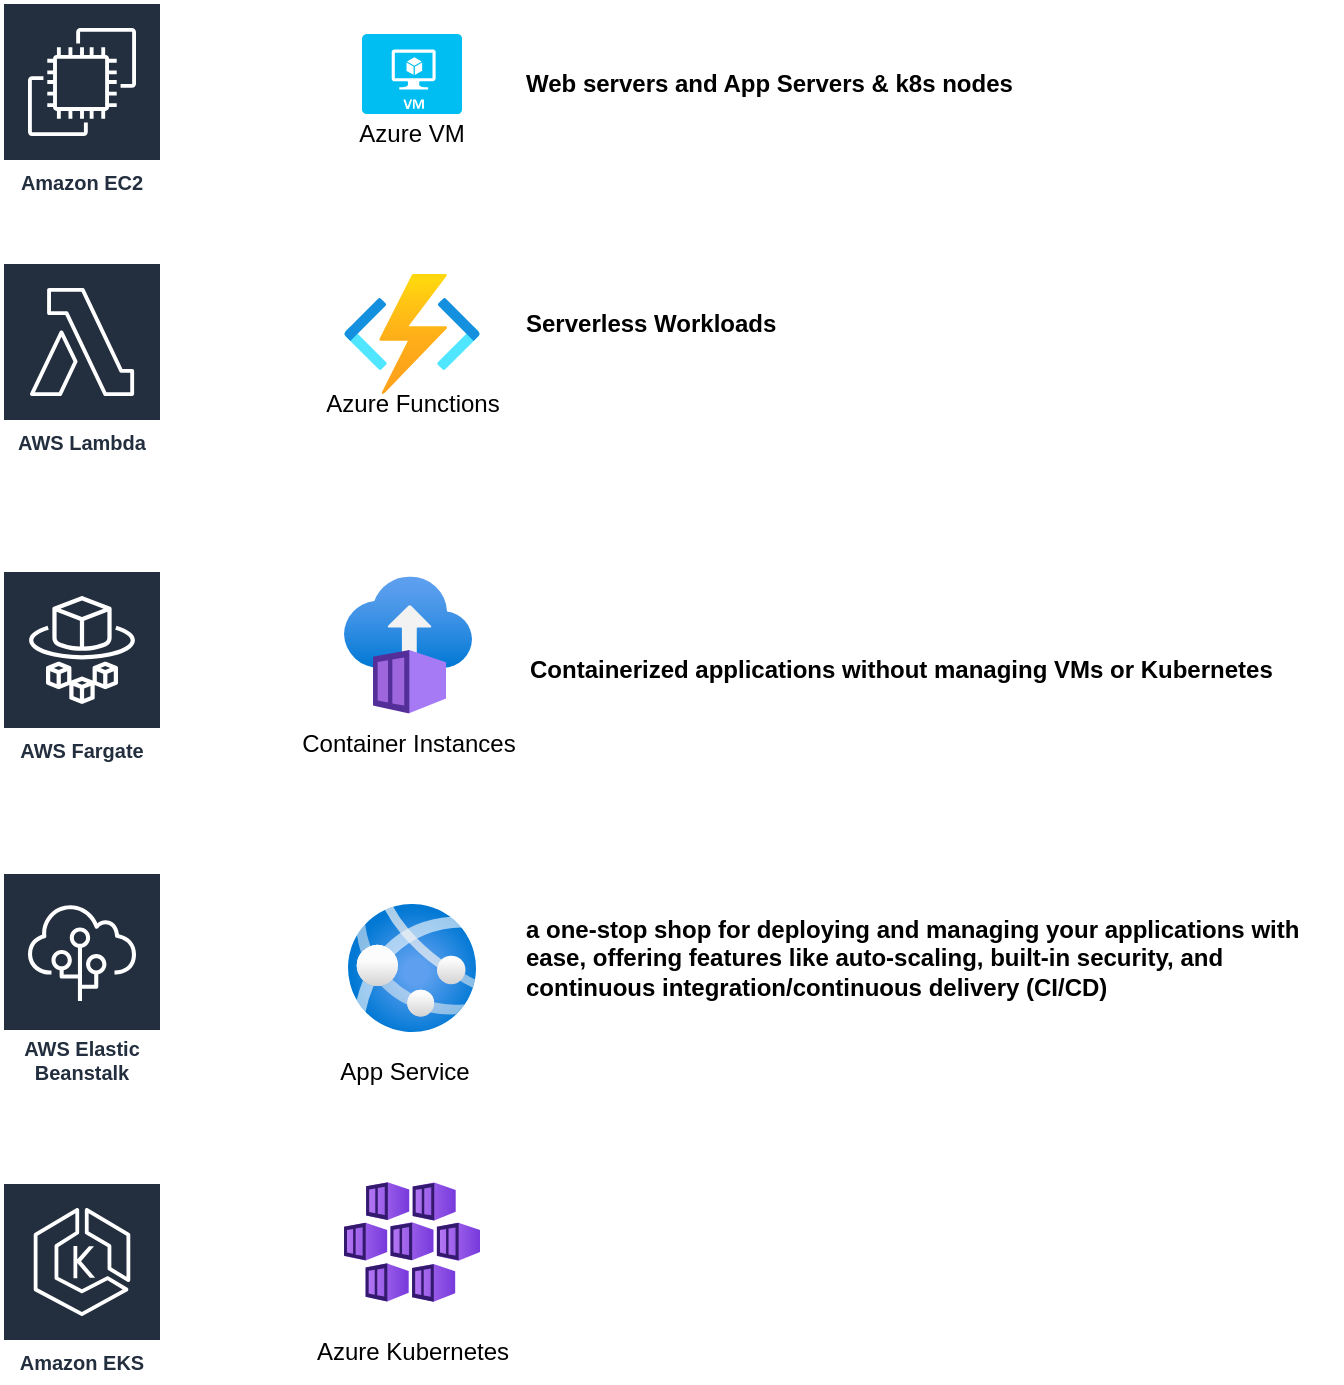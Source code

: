 <mxfile version="22.1.11" type="github">
  <diagram name="Page-1" id="L3U0tchyBG2r1No5ePam">
    <mxGraphModel dx="1434" dy="827" grid="1" gridSize="10" guides="1" tooltips="1" connect="1" arrows="1" fold="1" page="1" pageScale="1" pageWidth="827" pageHeight="1169" math="0" shadow="0">
      <root>
        <mxCell id="0" />
        <mxCell id="1" parent="0" />
        <mxCell id="L6sSysoaZfmQt14cvC6--1" value="" style="verticalLabelPosition=bottom;html=1;verticalAlign=top;align=center;strokeColor=none;fillColor=#00BEF2;shape=mxgraph.azure.virtual_machine;" vertex="1" parent="1">
          <mxGeometry x="240" y="56" width="50" height="40" as="geometry" />
        </mxCell>
        <mxCell id="L6sSysoaZfmQt14cvC6--2" value="&lt;b&gt;Web servers and App Servers &amp;amp; k8s nodes&lt;/b&gt;" style="text;strokeColor=none;align=left;fillColor=none;html=1;verticalAlign=middle;whiteSpace=wrap;rounded=0;" vertex="1" parent="1">
          <mxGeometry x="320" y="66" width="270" height="30" as="geometry" />
        </mxCell>
        <mxCell id="L6sSysoaZfmQt14cvC6--3" value="" style="image;aspect=fixed;html=1;points=[];align=center;fontSize=12;image=img/lib/azure2/compute/Function_Apps.svg;" vertex="1" parent="1">
          <mxGeometry x="231" y="176" width="68" height="60" as="geometry" />
        </mxCell>
        <mxCell id="L6sSysoaZfmQt14cvC6--4" value="&lt;b&gt;Serverless Workloads&lt;/b&gt;" style="text;strokeColor=none;align=left;fillColor=none;html=1;verticalAlign=middle;whiteSpace=wrap;rounded=0;" vertex="1" parent="1">
          <mxGeometry x="320" y="186" width="270" height="30" as="geometry" />
        </mxCell>
        <mxCell id="L6sSysoaZfmQt14cvC6--5" value="" style="image;aspect=fixed;html=1;points=[];align=center;fontSize=12;image=img/lib/azure2/containers/Container_Instances.svg;" vertex="1" parent="1">
          <mxGeometry x="231" y="327" width="64" height="69" as="geometry" />
        </mxCell>
        <mxCell id="L6sSysoaZfmQt14cvC6--6" value="&lt;b&gt;Containerized applications without managing VMs or Kubernetes&lt;/b&gt;" style="text;strokeColor=none;align=left;fillColor=none;html=1;verticalAlign=middle;whiteSpace=wrap;rounded=0;" vertex="1" parent="1">
          <mxGeometry x="321.5" y="359" width="390" height="30" as="geometry" />
        </mxCell>
        <mxCell id="L6sSysoaZfmQt14cvC6--7" value="" style="image;aspect=fixed;html=1;points=[];align=center;fontSize=12;image=img/lib/azure2/compute/App_Services.svg;" vertex="1" parent="1">
          <mxGeometry x="233" y="491" width="64" height="64" as="geometry" />
        </mxCell>
        <mxCell id="L6sSysoaZfmQt14cvC6--8" value="&lt;b&gt;a one-stop shop for deploying and managing your applications with ease, offering features like auto-scaling, built-in security, and continuous integration/continuous delivery (CI/CD)&lt;/b&gt;" style="text;strokeColor=none;align=left;fillColor=none;html=1;verticalAlign=middle;whiteSpace=wrap;rounded=0;" vertex="1" parent="1">
          <mxGeometry x="320" y="491" width="410" height="53" as="geometry" />
        </mxCell>
        <mxCell id="L6sSysoaZfmQt14cvC6--9" value="Azure VM" style="text;strokeColor=none;align=center;fillColor=none;html=1;verticalAlign=middle;whiteSpace=wrap;rounded=0;" vertex="1" parent="1">
          <mxGeometry x="235" y="91" width="60" height="30" as="geometry" />
        </mxCell>
        <mxCell id="L6sSysoaZfmQt14cvC6--10" value="Azure Functions" style="text;strokeColor=none;align=center;fillColor=none;html=1;verticalAlign=middle;whiteSpace=wrap;rounded=0;" vertex="1" parent="1">
          <mxGeometry x="217.5" y="226" width="95" height="30" as="geometry" />
        </mxCell>
        <mxCell id="L6sSysoaZfmQt14cvC6--11" value="Container Instances" style="text;strokeColor=none;align=center;fillColor=none;html=1;verticalAlign=middle;whiteSpace=wrap;rounded=0;" vertex="1" parent="1">
          <mxGeometry x="204.5" y="396" width="117" height="30" as="geometry" />
        </mxCell>
        <mxCell id="L6sSysoaZfmQt14cvC6--12" value="App Service" style="text;strokeColor=none;align=center;fillColor=none;html=1;verticalAlign=middle;whiteSpace=wrap;rounded=0;" vertex="1" parent="1">
          <mxGeometry x="203" y="560" width="117" height="30" as="geometry" />
        </mxCell>
        <mxCell id="L6sSysoaZfmQt14cvC6--13" value="AWS Elastic Beanstalk" style="sketch=0;outlineConnect=0;fontColor=#232F3E;gradientColor=none;strokeColor=#ffffff;fillColor=#232F3E;dashed=0;verticalLabelPosition=middle;verticalAlign=bottom;align=center;html=1;whiteSpace=wrap;fontSize=10;fontStyle=1;spacing=3;shape=mxgraph.aws4.productIcon;prIcon=mxgraph.aws4.elastic_beanstalk;" vertex="1" parent="1">
          <mxGeometry x="60" y="475" width="80" height="110" as="geometry" />
        </mxCell>
        <mxCell id="L6sSysoaZfmQt14cvC6--14" value="AWS Fargate" style="sketch=0;outlineConnect=0;fontColor=#232F3E;gradientColor=none;strokeColor=#ffffff;fillColor=#232F3E;dashed=0;verticalLabelPosition=middle;verticalAlign=bottom;align=center;html=1;whiteSpace=wrap;fontSize=10;fontStyle=1;spacing=3;shape=mxgraph.aws4.productIcon;prIcon=mxgraph.aws4.fargate;" vertex="1" parent="1">
          <mxGeometry x="60" y="324" width="80" height="100" as="geometry" />
        </mxCell>
        <mxCell id="L6sSysoaZfmQt14cvC6--15" value="AWS Lambda" style="sketch=0;outlineConnect=0;fontColor=#232F3E;gradientColor=none;strokeColor=#ffffff;fillColor=#232F3E;dashed=0;verticalLabelPosition=middle;verticalAlign=bottom;align=center;html=1;whiteSpace=wrap;fontSize=10;fontStyle=1;spacing=3;shape=mxgraph.aws4.productIcon;prIcon=mxgraph.aws4.lambda;" vertex="1" parent="1">
          <mxGeometry x="60" y="170" width="80" height="100" as="geometry" />
        </mxCell>
        <mxCell id="L6sSysoaZfmQt14cvC6--16" value="Amazon EC2" style="sketch=0;outlineConnect=0;fontColor=#232F3E;gradientColor=none;strokeColor=#ffffff;fillColor=#232F3E;dashed=0;verticalLabelPosition=middle;verticalAlign=bottom;align=center;html=1;whiteSpace=wrap;fontSize=10;fontStyle=1;spacing=3;shape=mxgraph.aws4.productIcon;prIcon=mxgraph.aws4.ec2;" vertex="1" parent="1">
          <mxGeometry x="60" y="40" width="80" height="100" as="geometry" />
        </mxCell>
        <mxCell id="L6sSysoaZfmQt14cvC6--17" value="Amazon EKS" style="sketch=0;outlineConnect=0;fontColor=#232F3E;gradientColor=none;strokeColor=#ffffff;fillColor=#232F3E;dashed=0;verticalLabelPosition=middle;verticalAlign=bottom;align=center;html=1;whiteSpace=wrap;fontSize=10;fontStyle=1;spacing=3;shape=mxgraph.aws4.productIcon;prIcon=mxgraph.aws4.eks;" vertex="1" parent="1">
          <mxGeometry x="60" y="630" width="80" height="100" as="geometry" />
        </mxCell>
        <mxCell id="L6sSysoaZfmQt14cvC6--18" value="" style="image;aspect=fixed;html=1;points=[];align=center;fontSize=12;image=img/lib/azure2/compute/Kubernetes_Services.svg;" vertex="1" parent="1">
          <mxGeometry x="231" y="630" width="68" height="60" as="geometry" />
        </mxCell>
        <mxCell id="L6sSysoaZfmQt14cvC6--20" value="Azure Kubernetes" style="text;strokeColor=none;align=center;fillColor=none;html=1;verticalAlign=middle;whiteSpace=wrap;rounded=0;" vertex="1" parent="1">
          <mxGeometry x="206.5" y="700" width="117" height="30" as="geometry" />
        </mxCell>
      </root>
    </mxGraphModel>
  </diagram>
</mxfile>
